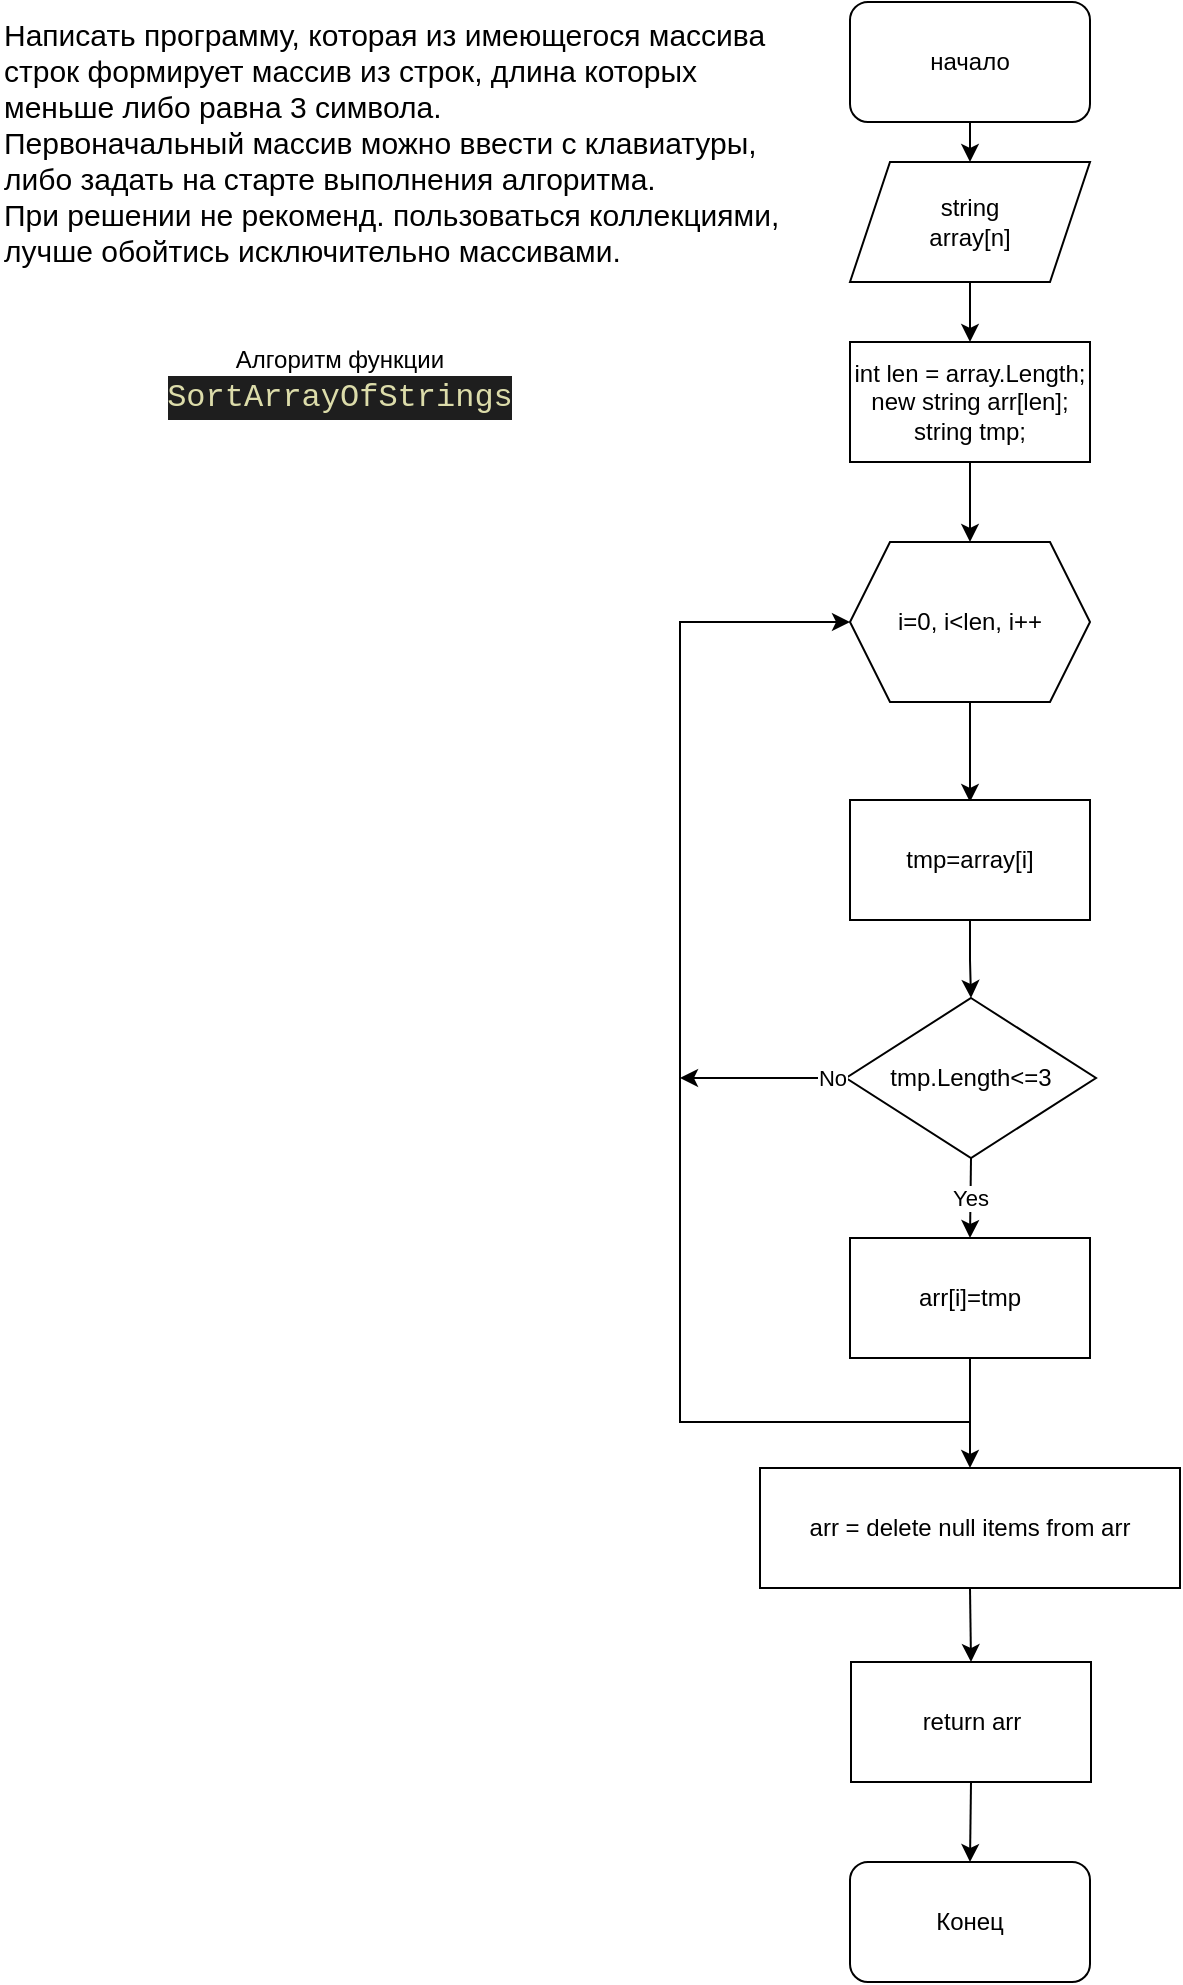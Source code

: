 <mxfile version="20.6.0" type="device"><diagram id="vUz9G-qbQEj7-flTFIpb" name="Page-1"><mxGraphModel dx="1328" dy="802" grid="1" gridSize="10" guides="1" tooltips="1" connect="1" arrows="1" fold="1" page="1" pageScale="1" pageWidth="850" pageHeight="1100" math="0" shadow="0"><root><mxCell id="0"/><mxCell id="1" parent="0"/><mxCell id="ZdPheS-kVL4rx65kdUUK-1" value="начало" style="rounded=1;whiteSpace=wrap;html=1;" parent="1" vertex="1"><mxGeometry x="465" y="30" width="120" height="60" as="geometry"/></mxCell><mxCell id="ZdPheS-kVL4rx65kdUUK-4" value="" style="endArrow=classic;html=1;rounded=0;exitX=0.5;exitY=1;exitDx=0;exitDy=0;" parent="1" source="ZdPheS-kVL4rx65kdUUK-1" edge="1"><mxGeometry width="50" height="50" relative="1" as="geometry"><mxPoint x="515" y="370" as="sourcePoint"/><mxPoint x="525" y="110" as="targetPoint"/></mxGeometry></mxCell><mxCell id="ZdPheS-kVL4rx65kdUUK-22" value="Конец" style="rounded=1;whiteSpace=wrap;html=1;" parent="1" vertex="1"><mxGeometry x="465" y="960" width="120" height="60" as="geometry"/></mxCell><mxCell id="Sxb-gbEhBysTUK1TNuUn-1" value="string&lt;br&gt;array[n]" style="shape=parallelogram;perimeter=parallelogramPerimeter;whiteSpace=wrap;html=1;fixedSize=1;" parent="1" vertex="1"><mxGeometry x="465" y="110" width="120" height="60" as="geometry"/></mxCell><mxCell id="Sxb-gbEhBysTUK1TNuUn-3" value="int len = array.Length;&lt;br&gt;new string arr[len];&lt;br&gt;string tmp;" style="rounded=0;whiteSpace=wrap;html=1;" parent="1" vertex="1"><mxGeometry x="465" y="200" width="120" height="60" as="geometry"/></mxCell><mxCell id="Sxb-gbEhBysTUK1TNuUn-5" value="" style="endArrow=classic;html=1;rounded=0;exitX=0.5;exitY=1;exitDx=0;exitDy=0;entryX=0.5;entryY=0;entryDx=0;entryDy=0;" parent="1" source="Sxb-gbEhBysTUK1TNuUn-1" target="Sxb-gbEhBysTUK1TNuUn-3" edge="1"><mxGeometry width="50" height="50" relative="1" as="geometry"><mxPoint x="545" y="250" as="sourcePoint"/><mxPoint x="595" y="200" as="targetPoint"/></mxGeometry></mxCell><mxCell id="Sxb-gbEhBysTUK1TNuUn-6" value="" style="endArrow=classic;html=1;rounded=0;exitX=0.5;exitY=1;exitDx=0;exitDy=0;" parent="1" source="Sxb-gbEhBysTUK1TNuUn-3" edge="1"><mxGeometry width="50" height="50" relative="1" as="geometry"><mxPoint x="525" y="310.0" as="sourcePoint"/><mxPoint x="525" y="300" as="targetPoint"/></mxGeometry></mxCell><mxCell id="Sxb-gbEhBysTUK1TNuUn-20" value="&lt;div style=&quot;font-size: 15px;&quot;&gt;Написать программу, которая из имеющегося массива строк формирует массив из строк, длина которых меньше либо равна 3 символа.&amp;nbsp;&lt;/div&gt;&lt;div style=&quot;font-size: 15px;&quot;&gt;Первоначальный массив можно ввести с клавиатуры, либо задать на старте выполнения алгоритма.&lt;/div&gt;&lt;div style=&quot;font-size: 15px;&quot;&gt;При решении не рекоменд. пользоваться коллекциями, лучше обойтись исключительно массивами.&lt;/div&gt;" style="text;html=1;strokeColor=none;fillColor=none;align=left;verticalAlign=middle;whiteSpace=wrap;rounded=0;fontSize=15;" parent="1" vertex="1"><mxGeometry x="40" y="30" width="390" height="140" as="geometry"/></mxCell><mxCell id="c-6RtT-2enBLKmOem1qa-1" value="i=0, i&amp;lt;len, i++" style="shape=hexagon;perimeter=hexagonPerimeter2;whiteSpace=wrap;html=1;fixedSize=1;" parent="1" vertex="1"><mxGeometry x="465" y="300" width="120" height="80" as="geometry"/></mxCell><mxCell id="c-6RtT-2enBLKmOem1qa-2" value="tmp.Length&amp;lt;=3" style="rhombus;whiteSpace=wrap;html=1;" parent="1" vertex="1"><mxGeometry x="463" y="528" width="125" height="80" as="geometry"/></mxCell><mxCell id="c-6RtT-2enBLKmOem1qa-3" value="arr[i]=tmp" style="rounded=0;whiteSpace=wrap;html=1;" parent="1" vertex="1"><mxGeometry x="465" y="648" width="120" height="60" as="geometry"/></mxCell><mxCell id="c-6RtT-2enBLKmOem1qa-4" value="" style="endArrow=classic;html=1;rounded=0;exitX=0.5;exitY=1;exitDx=0;exitDy=0;" parent="1" source="c-6RtT-2enBLKmOem1qa-1" edge="1"><mxGeometry width="50" height="50" relative="1" as="geometry"><mxPoint x="585" y="400" as="sourcePoint"/><mxPoint x="525" y="430" as="targetPoint"/></mxGeometry></mxCell><mxCell id="c-6RtT-2enBLKmOem1qa-5" value="Yes" style="endArrow=classic;html=1;rounded=0;exitX=0.5;exitY=1;exitDx=0;exitDy=0;entryX=0.5;entryY=0;entryDx=0;entryDy=0;" parent="1" source="c-6RtT-2enBLKmOem1qa-2" target="c-6RtT-2enBLKmOem1qa-3" edge="1"><mxGeometry width="50" height="50" relative="1" as="geometry"><mxPoint x="585" y="498" as="sourcePoint"/><mxPoint x="635" y="448" as="targetPoint"/></mxGeometry></mxCell><mxCell id="c-6RtT-2enBLKmOem1qa-7" value="No" style="endArrow=classic;html=1;rounded=0;exitX=0;exitY=0.5;exitDx=0;exitDy=0;" parent="1" source="c-6RtT-2enBLKmOem1qa-2" edge="1"><mxGeometry x="-0.831" width="50" height="50" relative="1" as="geometry"><mxPoint x="585" y="498" as="sourcePoint"/><mxPoint x="380" y="568" as="targetPoint"/><Array as="points"><mxPoint x="440" y="568"/></Array><mxPoint as="offset"/></mxGeometry></mxCell><mxCell id="c-6RtT-2enBLKmOem1qa-8" value="arr = delete null items from arr" style="rounded=0;whiteSpace=wrap;html=1;" parent="1" vertex="1"><mxGeometry x="420" y="763" width="210" height="60" as="geometry"/></mxCell><mxCell id="c-6RtT-2enBLKmOem1qa-10" value="" style="endArrow=classic;html=1;rounded=0;exitX=0.5;exitY=1;exitDx=0;exitDy=0;entryX=0.5;entryY=0;entryDx=0;entryDy=0;" parent="1" source="c-6RtT-2enBLKmOem1qa-3" target="c-6RtT-2enBLKmOem1qa-8" edge="1"><mxGeometry width="50" height="50" relative="1" as="geometry"><mxPoint x="400" y="668" as="sourcePoint"/><mxPoint x="525" y="742.64" as="targetPoint"/></mxGeometry></mxCell><mxCell id="c-6RtT-2enBLKmOem1qa-12" value="" style="endArrow=classic;html=1;rounded=0;entryX=0;entryY=0.5;entryDx=0;entryDy=0;" parent="1" target="c-6RtT-2enBLKmOem1qa-1" edge="1"><mxGeometry width="50" height="50" relative="1" as="geometry"><mxPoint x="525" y="740" as="sourcePoint"/><mxPoint x="450" y="520" as="targetPoint"/><Array as="points"><mxPoint x="380" y="740"/><mxPoint x="380" y="340"/></Array></mxGeometry></mxCell><mxCell id="Ylbjlhko8cL3RFkY4rx8-1" value="Алгоритм функции&lt;br&gt;&lt;div style=&quot;color: rgb(212, 212, 212); background-color: rgb(30, 30, 30); font-family: Consolas, &amp;quot;Courier New&amp;quot;, monospace; font-size: 16px; line-height: 22px;&quot;&gt;&lt;span style=&quot;color: #dcdcaa;&quot;&gt;SortArrayOfStrings&lt;/span&gt;&lt;/div&gt;" style="text;html=1;strokeColor=none;fillColor=none;align=center;verticalAlign=middle;whiteSpace=wrap;rounded=0;" vertex="1" parent="1"><mxGeometry x="110" y="200" width="200" height="40" as="geometry"/></mxCell><mxCell id="Ylbjlhko8cL3RFkY4rx8-4" value="" style="edgeStyle=orthogonalEdgeStyle;rounded=0;orthogonalLoop=1;jettySize=auto;html=1;" edge="1" parent="1" source="Ylbjlhko8cL3RFkY4rx8-2" target="c-6RtT-2enBLKmOem1qa-2"><mxGeometry relative="1" as="geometry"/></mxCell><mxCell id="Ylbjlhko8cL3RFkY4rx8-2" value="tmp=array[i]" style="rounded=0;whiteSpace=wrap;html=1;" vertex="1" parent="1"><mxGeometry x="465" y="429" width="120" height="60" as="geometry"/></mxCell><mxCell id="Ylbjlhko8cL3RFkY4rx8-5" value="return arr" style="rounded=0;whiteSpace=wrap;html=1;" vertex="1" parent="1"><mxGeometry x="465.5" y="860" width="120" height="60" as="geometry"/></mxCell><mxCell id="Ylbjlhko8cL3RFkY4rx8-7" value="" style="endArrow=classic;html=1;rounded=0;exitX=0.5;exitY=1;exitDx=0;exitDy=0;entryX=0.5;entryY=0;entryDx=0;entryDy=0;" edge="1" parent="1" source="c-6RtT-2enBLKmOem1qa-8" target="Ylbjlhko8cL3RFkY4rx8-5"><mxGeometry width="50" height="50" relative="1" as="geometry"><mxPoint x="580" y="930" as="sourcePoint"/><mxPoint x="630" y="880" as="targetPoint"/></mxGeometry></mxCell><mxCell id="Ylbjlhko8cL3RFkY4rx8-8" value="" style="endArrow=classic;html=1;rounded=0;exitX=0.5;exitY=1;exitDx=0;exitDy=0;entryX=0.5;entryY=0;entryDx=0;entryDy=0;" edge="1" parent="1" source="Ylbjlhko8cL3RFkY4rx8-5" target="ZdPheS-kVL4rx65kdUUK-22"><mxGeometry width="50" height="50" relative="1" as="geometry"><mxPoint x="580" y="930" as="sourcePoint"/><mxPoint x="630" y="880" as="targetPoint"/></mxGeometry></mxCell></root></mxGraphModel></diagram></mxfile>